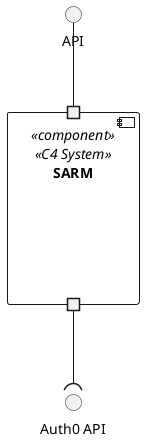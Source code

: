@startuml logic-view
top to bottom direction

interface "API" as API
interface "Auth0 API" as A0API

component "SARM" <<component>> <<C4 System>> {
    portin " " as PI
    portout " " as PI1
}

API -- PI
PI1 --( A0API

@enduml